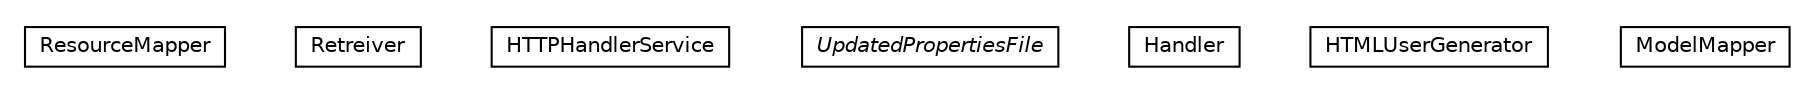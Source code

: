 #!/usr/local/bin/dot
#
# Class diagram 
# Generated by UMLGraph version R5_6-24-gf6e263 (http://www.umlgraph.org/)
#

digraph G {
	edge [fontname="Helvetica",fontsize=10,labelfontname="Helvetica",labelfontsize=10];
	node [fontname="Helvetica",fontsize=10,shape=plaintext];
	nodesep=0.25;
	ranksep=0.5;
	// org.universAAL.ui.ui.handler.web.html.ResourceMapper
	c8771 [label=<<table title="org.universAAL.ui.ui.handler.web.html.ResourceMapper" border="0" cellborder="1" cellspacing="0" cellpadding="2" port="p" href="./ResourceMapper.html">
		<tr><td><table border="0" cellspacing="0" cellpadding="1">
<tr><td align="center" balign="center"> ResourceMapper </td></tr>
		</table></td></tr>
		</table>>, URL="./ResourceMapper.html", fontname="Helvetica", fontcolor="black", fontsize=10.0];
	// org.universAAL.ui.ui.handler.web.html.ResourceMapper.Retreiver
	c8772 [label=<<table title="org.universAAL.ui.ui.handler.web.html.ResourceMapper.Retreiver" border="0" cellborder="1" cellspacing="0" cellpadding="2" port="p" href="./ResourceMapper.Retreiver.html">
		<tr><td><table border="0" cellspacing="0" cellpadding="1">
<tr><td align="center" balign="center"> Retreiver </td></tr>
		</table></td></tr>
		</table>>, URL="./ResourceMapper.Retreiver.html", fontname="Helvetica", fontcolor="black", fontsize=10.0];
	// org.universAAL.ui.ui.handler.web.html.HTTPHandlerService
	c8773 [label=<<table title="org.universAAL.ui.ui.handler.web.html.HTTPHandlerService" border="0" cellborder="1" cellspacing="0" cellpadding="2" port="p" href="./HTTPHandlerService.html">
		<tr><td><table border="0" cellspacing="0" cellpadding="1">
<tr><td align="center" balign="center"> HTTPHandlerService </td></tr>
		</table></td></tr>
		</table>>, URL="./HTTPHandlerService.html", fontname="Helvetica", fontcolor="black", fontsize=10.0];
	// org.universAAL.ui.ui.handler.web.html.UpdatedPropertiesFile
	c8774 [label=<<table title="org.universAAL.ui.ui.handler.web.html.UpdatedPropertiesFile" border="0" cellborder="1" cellspacing="0" cellpadding="2" port="p" href="./UpdatedPropertiesFile.html">
		<tr><td><table border="0" cellspacing="0" cellpadding="1">
<tr><td align="center" balign="center"><font face="Helvetica-Oblique"> UpdatedPropertiesFile </font></td></tr>
		</table></td></tr>
		</table>>, URL="./UpdatedPropertiesFile.html", fontname="Helvetica", fontcolor="black", fontsize=10.0];
	// org.universAAL.ui.ui.handler.web.html.Handler
	c8775 [label=<<table title="org.universAAL.ui.ui.handler.web.html.Handler" border="0" cellborder="1" cellspacing="0" cellpadding="2" port="p" href="./Handler.html">
		<tr><td><table border="0" cellspacing="0" cellpadding="1">
<tr><td align="center" balign="center"> Handler </td></tr>
		</table></td></tr>
		</table>>, URL="./Handler.html", fontname="Helvetica", fontcolor="black", fontsize=10.0];
	// org.universAAL.ui.ui.handler.web.html.HTMLUserGenerator
	c8776 [label=<<table title="org.universAAL.ui.ui.handler.web.html.HTMLUserGenerator" border="0" cellborder="1" cellspacing="0" cellpadding="2" port="p" href="./HTMLUserGenerator.html">
		<tr><td><table border="0" cellspacing="0" cellpadding="1">
<tr><td align="center" balign="center"> HTMLUserGenerator </td></tr>
		</table></td></tr>
		</table>>, URL="./HTMLUserGenerator.html", fontname="Helvetica", fontcolor="black", fontsize=10.0];
	// org.universAAL.ui.ui.handler.web.html.ModelMapper
	c8777 [label=<<table title="org.universAAL.ui.ui.handler.web.html.ModelMapper" border="0" cellborder="1" cellspacing="0" cellpadding="2" port="p" href="./ModelMapper.html">
		<tr><td><table border="0" cellspacing="0" cellpadding="1">
<tr><td align="center" balign="center"> ModelMapper </td></tr>
		</table></td></tr>
		</table>>, URL="./ModelMapper.html", fontname="Helvetica", fontcolor="black", fontsize=10.0];
}

